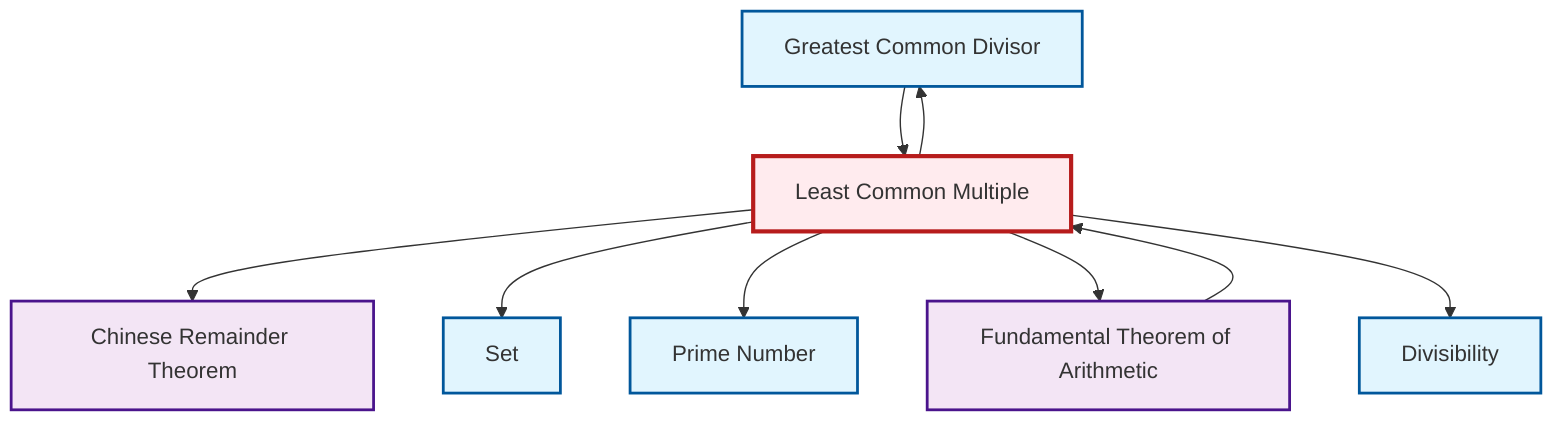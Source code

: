graph TD
    classDef definition fill:#e1f5fe,stroke:#01579b,stroke-width:2px
    classDef theorem fill:#f3e5f5,stroke:#4a148c,stroke-width:2px
    classDef axiom fill:#fff3e0,stroke:#e65100,stroke-width:2px
    classDef example fill:#e8f5e9,stroke:#1b5e20,stroke-width:2px
    classDef current fill:#ffebee,stroke:#b71c1c,stroke-width:3px
    def-set["Set"]:::definition
    def-prime["Prime Number"]:::definition
    def-divisibility["Divisibility"]:::definition
    def-gcd["Greatest Common Divisor"]:::definition
    thm-fundamental-arithmetic["Fundamental Theorem of Arithmetic"]:::theorem
    thm-chinese-remainder["Chinese Remainder Theorem"]:::theorem
    def-lcm["Least Common Multiple"]:::definition
    def-lcm --> thm-chinese-remainder
    def-lcm --> def-set
    def-lcm --> def-prime
    def-lcm --> thm-fundamental-arithmetic
    thm-fundamental-arithmetic --> def-lcm
    def-lcm --> def-gcd
    def-gcd --> def-lcm
    def-lcm --> def-divisibility
    class def-lcm current